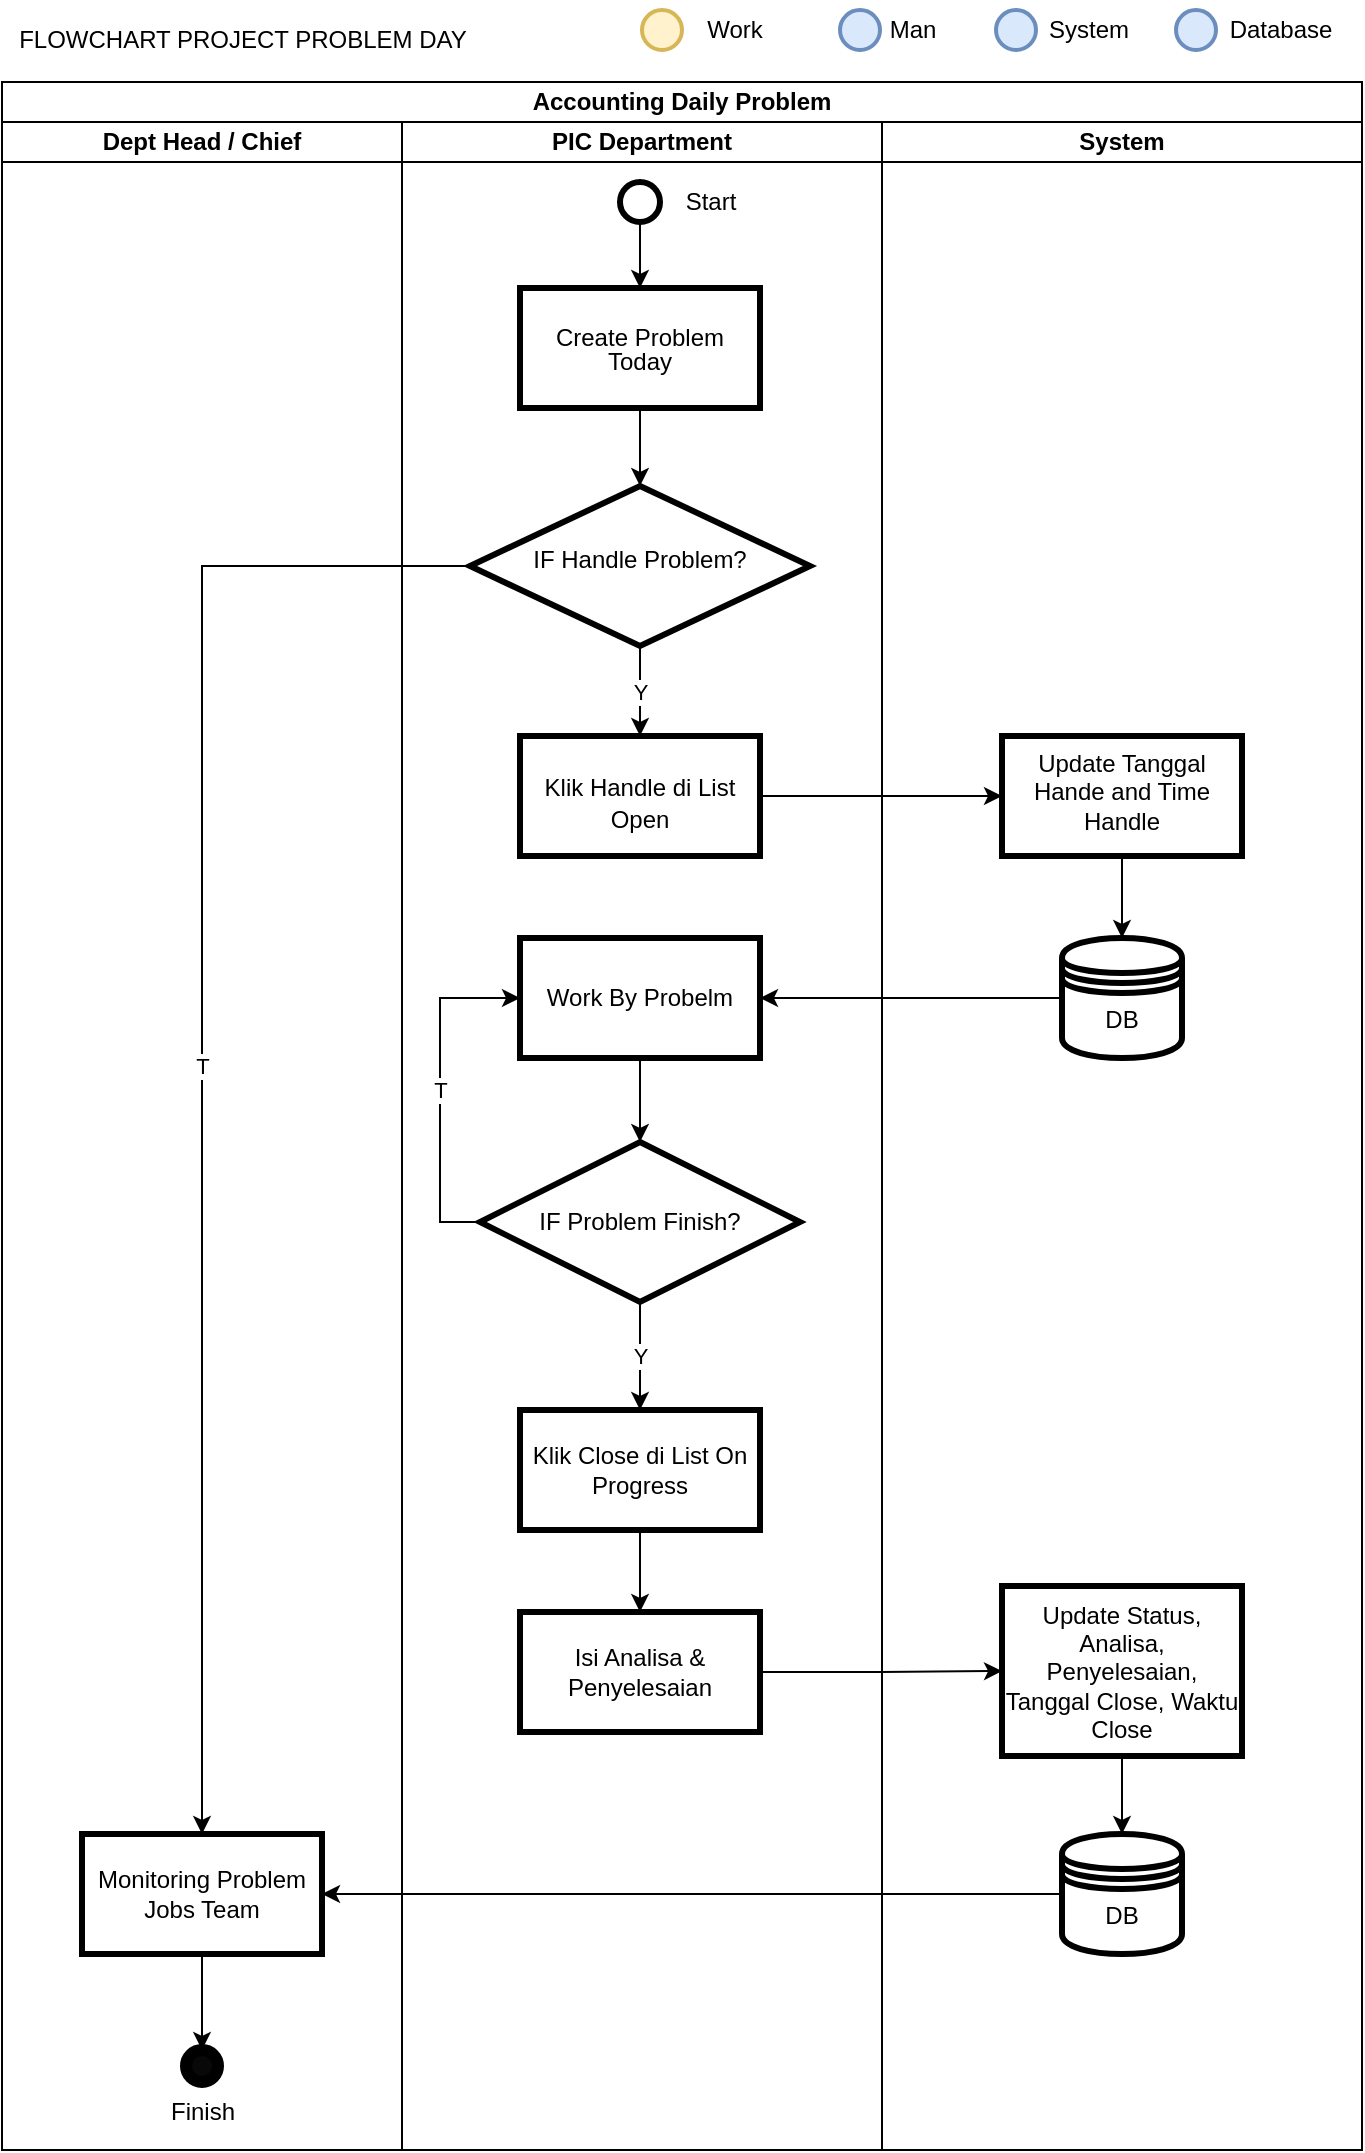 <mxfile version="20.2.1" type="github">
  <diagram id="AZVq3lzHW0-drymZApkU" name="Page-1">
    <mxGraphModel dx="1102" dy="600" grid="1" gridSize="10" guides="1" tooltips="1" connect="1" arrows="1" fold="1" page="1" pageScale="1" pageWidth="827" pageHeight="1169" math="0" shadow="0">
      <root>
        <mxCell id="0" />
        <mxCell id="1" parent="0" />
        <mxCell id="lLMcPlmDv0JlXJ0g5ISU-1" value="Accounting Daily Problem" style="swimlane;childLayout=stackLayout;resizeParent=1;resizeParentMax=0;startSize=20;whiteSpace=wrap;" vertex="1" parent="1">
          <mxGeometry y="46" width="680" height="1034" as="geometry" />
        </mxCell>
        <mxCell id="lLMcPlmDv0JlXJ0g5ISU-2" value="Dept Head / Chief" style="swimlane;startSize=20;whiteSpace=wrap;" vertex="1" parent="lLMcPlmDv0JlXJ0g5ISU-1">
          <mxGeometry y="20" width="200" height="1014" as="geometry" />
        </mxCell>
        <mxCell id="lLMcPlmDv0JlXJ0g5ISU-66" style="edgeStyle=orthogonalEdgeStyle;rounded=0;orthogonalLoop=1;jettySize=auto;html=1;exitX=0.5;exitY=1;exitDx=0;exitDy=0;fontSize=12;" edge="1" parent="lLMcPlmDv0JlXJ0g5ISU-2" source="lLMcPlmDv0JlXJ0g5ISU-52" target="lLMcPlmDv0JlXJ0g5ISU-65">
          <mxGeometry relative="1" as="geometry" />
        </mxCell>
        <mxCell id="lLMcPlmDv0JlXJ0g5ISU-52" value="Monitoring Problem Jobs Team" style="whiteSpace=wrap;html=1;rounded=0;shadow=0;glass=0;sketch=0;strokeWidth=3;" vertex="1" parent="lLMcPlmDv0JlXJ0g5ISU-2">
          <mxGeometry x="40" y="856" width="120" height="60" as="geometry" />
        </mxCell>
        <mxCell id="lLMcPlmDv0JlXJ0g5ISU-65" value="" style="verticalLabelPosition=bottom;verticalAlign=top;html=1;shape=mxgraph.flowchart.on-page_reference;rounded=0;shadow=0;glass=0;sketch=0;fontSize=12;strokeWidth=6;fillColor=#080808;" vertex="1" parent="lLMcPlmDv0JlXJ0g5ISU-2">
          <mxGeometry x="92" y="964" width="16" height="16" as="geometry" />
        </mxCell>
        <mxCell id="lLMcPlmDv0JlXJ0g5ISU-67" value="Finish" style="text;html=1;align=center;verticalAlign=middle;resizable=0;points=[];autosize=1;strokeColor=none;fillColor=none;fontSize=12;" vertex="1" parent="lLMcPlmDv0JlXJ0g5ISU-2">
          <mxGeometry x="70" y="980" width="60" height="30" as="geometry" />
        </mxCell>
        <mxCell id="lLMcPlmDv0JlXJ0g5ISU-3" value="PIC Department" style="swimlane;startSize=20;whiteSpace=wrap;" vertex="1" parent="lLMcPlmDv0JlXJ0g5ISU-1">
          <mxGeometry x="200" y="20" width="240" height="1014" as="geometry" />
        </mxCell>
        <mxCell id="lLMcPlmDv0JlXJ0g5ISU-14" value="" style="edgeStyle=orthogonalEdgeStyle;rounded=0;orthogonalLoop=1;jettySize=auto;html=1;" edge="1" parent="lLMcPlmDv0JlXJ0g5ISU-3" source="lLMcPlmDv0JlXJ0g5ISU-8" target="lLMcPlmDv0JlXJ0g5ISU-13">
          <mxGeometry relative="1" as="geometry" />
        </mxCell>
        <mxCell id="lLMcPlmDv0JlXJ0g5ISU-8" value="" style="verticalLabelPosition=bottom;verticalAlign=top;html=1;shape=mxgraph.flowchart.on-page_reference;strokeWidth=3;whiteSpace=wrap;" vertex="1" parent="lLMcPlmDv0JlXJ0g5ISU-3">
          <mxGeometry x="109" y="30" width="20" height="20" as="geometry" />
        </mxCell>
        <mxCell id="lLMcPlmDv0JlXJ0g5ISU-16" value="" style="edgeStyle=orthogonalEdgeStyle;rounded=0;orthogonalLoop=1;jettySize=auto;html=1;" edge="1" parent="lLMcPlmDv0JlXJ0g5ISU-3" source="lLMcPlmDv0JlXJ0g5ISU-13" target="lLMcPlmDv0JlXJ0g5ISU-15">
          <mxGeometry relative="1" as="geometry" />
        </mxCell>
        <mxCell id="lLMcPlmDv0JlXJ0g5ISU-13" value="&lt;p style=&quot;line-height: 1;&quot;&gt;Create Problem Today&lt;br&gt;&lt;/p&gt;" style="html=1;verticalAlign=top;strokeWidth=3;whiteSpace=wrap;" vertex="1" parent="lLMcPlmDv0JlXJ0g5ISU-3">
          <mxGeometry x="59" y="83" width="120" height="60" as="geometry" />
        </mxCell>
        <mxCell id="lLMcPlmDv0JlXJ0g5ISU-25" value="Y" style="edgeStyle=orthogonalEdgeStyle;rounded=0;orthogonalLoop=1;jettySize=auto;html=1;" edge="1" parent="lLMcPlmDv0JlXJ0g5ISU-3" source="lLMcPlmDv0JlXJ0g5ISU-15" target="lLMcPlmDv0JlXJ0g5ISU-24">
          <mxGeometry relative="1" as="geometry" />
        </mxCell>
        <mxCell id="lLMcPlmDv0JlXJ0g5ISU-15" value="&lt;div&gt;&lt;br&gt;&lt;/div&gt;&lt;div style=&quot;line-height: 2.8;&quot;&gt;IF Handle Problem?&lt;br&gt;&lt;/div&gt;&lt;p&gt;&lt;/p&gt;&lt;p&gt;&lt;/p&gt;" style="rhombus;html=1;verticalAlign=top;strokeWidth=3;whiteSpace=wrap;" vertex="1" parent="lLMcPlmDv0JlXJ0g5ISU-3">
          <mxGeometry x="34" y="182" width="170" height="80" as="geometry" />
        </mxCell>
        <mxCell id="lLMcPlmDv0JlXJ0g5ISU-24" value="&lt;p style=&quot;line-height: 1.3;&quot;&gt;Klik Handle di List Open&lt;br&gt;&lt;/p&gt;" style="html=1;verticalAlign=top;strokeWidth=3;whiteSpace=wrap;" vertex="1" parent="lLMcPlmDv0JlXJ0g5ISU-3">
          <mxGeometry x="59" y="307" width="120" height="60" as="geometry" />
        </mxCell>
        <mxCell id="lLMcPlmDv0JlXJ0g5ISU-40" value="" style="edgeStyle=orthogonalEdgeStyle;rounded=0;orthogonalLoop=1;jettySize=auto;html=1;" edge="1" parent="lLMcPlmDv0JlXJ0g5ISU-3" source="lLMcPlmDv0JlXJ0g5ISU-37" target="lLMcPlmDv0JlXJ0g5ISU-39">
          <mxGeometry relative="1" as="geometry" />
        </mxCell>
        <mxCell id="lLMcPlmDv0JlXJ0g5ISU-37" value="Work By Probelm" style="whiteSpace=wrap;html=1;rounded=0;shadow=0;glass=0;sketch=0;strokeWidth=3;" vertex="1" parent="lLMcPlmDv0JlXJ0g5ISU-3">
          <mxGeometry x="59" y="408" width="120" height="60" as="geometry" />
        </mxCell>
        <mxCell id="lLMcPlmDv0JlXJ0g5ISU-42" value="Y" style="edgeStyle=orthogonalEdgeStyle;rounded=0;orthogonalLoop=1;jettySize=auto;html=1;" edge="1" parent="lLMcPlmDv0JlXJ0g5ISU-3" source="lLMcPlmDv0JlXJ0g5ISU-39" target="lLMcPlmDv0JlXJ0g5ISU-41">
          <mxGeometry relative="1" as="geometry" />
        </mxCell>
        <mxCell id="lLMcPlmDv0JlXJ0g5ISU-45" value="T" style="edgeStyle=orthogonalEdgeStyle;rounded=0;orthogonalLoop=1;jettySize=auto;html=1;entryX=0;entryY=0.5;entryDx=0;entryDy=0;" edge="1" parent="lLMcPlmDv0JlXJ0g5ISU-3" source="lLMcPlmDv0JlXJ0g5ISU-39" target="lLMcPlmDv0JlXJ0g5ISU-37">
          <mxGeometry relative="1" as="geometry">
            <Array as="points">
              <mxPoint x="19" y="550" />
              <mxPoint x="19" y="438" />
            </Array>
          </mxGeometry>
        </mxCell>
        <mxCell id="lLMcPlmDv0JlXJ0g5ISU-39" value="IF Problem Finish?" style="rhombus;whiteSpace=wrap;html=1;rounded=0;shadow=0;glass=0;sketch=0;strokeWidth=3;" vertex="1" parent="lLMcPlmDv0JlXJ0g5ISU-3">
          <mxGeometry x="39" y="510" width="160" height="80" as="geometry" />
        </mxCell>
        <mxCell id="lLMcPlmDv0JlXJ0g5ISU-44" value="" style="edgeStyle=orthogonalEdgeStyle;rounded=0;orthogonalLoop=1;jettySize=auto;html=1;" edge="1" parent="lLMcPlmDv0JlXJ0g5ISU-3" source="lLMcPlmDv0JlXJ0g5ISU-41" target="lLMcPlmDv0JlXJ0g5ISU-43">
          <mxGeometry relative="1" as="geometry" />
        </mxCell>
        <mxCell id="lLMcPlmDv0JlXJ0g5ISU-41" value="Klik Close di List On Progress" style="whiteSpace=wrap;html=1;rounded=0;shadow=0;glass=0;sketch=0;strokeWidth=3;" vertex="1" parent="lLMcPlmDv0JlXJ0g5ISU-3">
          <mxGeometry x="59" y="644" width="120" height="60" as="geometry" />
        </mxCell>
        <mxCell id="lLMcPlmDv0JlXJ0g5ISU-43" value="Isi Analisa &amp;amp; Penyelesaian" style="whiteSpace=wrap;html=1;rounded=0;shadow=0;glass=0;sketch=0;strokeWidth=3;" vertex="1" parent="lLMcPlmDv0JlXJ0g5ISU-3">
          <mxGeometry x="59" y="745" width="120" height="60" as="geometry" />
        </mxCell>
        <mxCell id="lLMcPlmDv0JlXJ0g5ISU-68" value="Start" style="text;html=1;align=center;verticalAlign=middle;resizable=0;points=[];autosize=1;strokeColor=none;fillColor=none;fontSize=12;" vertex="1" parent="lLMcPlmDv0JlXJ0g5ISU-3">
          <mxGeometry x="129" y="25" width="50" height="30" as="geometry" />
        </mxCell>
        <mxCell id="lLMcPlmDv0JlXJ0g5ISU-34" value="" style="edgeStyle=orthogonalEdgeStyle;rounded=0;orthogonalLoop=1;jettySize=auto;html=1;" edge="1" parent="lLMcPlmDv0JlXJ0g5ISU-1" source="lLMcPlmDv0JlXJ0g5ISU-24" target="lLMcPlmDv0JlXJ0g5ISU-33">
          <mxGeometry relative="1" as="geometry" />
        </mxCell>
        <mxCell id="lLMcPlmDv0JlXJ0g5ISU-38" value="" style="edgeStyle=orthogonalEdgeStyle;rounded=0;orthogonalLoop=1;jettySize=auto;html=1;" edge="1" parent="lLMcPlmDv0JlXJ0g5ISU-1" source="lLMcPlmDv0JlXJ0g5ISU-35" target="lLMcPlmDv0JlXJ0g5ISU-37">
          <mxGeometry relative="1" as="geometry" />
        </mxCell>
        <mxCell id="lLMcPlmDv0JlXJ0g5ISU-49" value="" style="edgeStyle=orthogonalEdgeStyle;rounded=0;orthogonalLoop=1;jettySize=auto;html=1;" edge="1" parent="lLMcPlmDv0JlXJ0g5ISU-1" source="lLMcPlmDv0JlXJ0g5ISU-43" target="lLMcPlmDv0JlXJ0g5ISU-48">
          <mxGeometry relative="1" as="geometry" />
        </mxCell>
        <mxCell id="lLMcPlmDv0JlXJ0g5ISU-4" value="System" style="swimlane;startSize=20;whiteSpace=wrap;" vertex="1" parent="lLMcPlmDv0JlXJ0g5ISU-1">
          <mxGeometry x="440" y="20" width="240" height="1014" as="geometry" />
        </mxCell>
        <mxCell id="lLMcPlmDv0JlXJ0g5ISU-36" style="edgeStyle=orthogonalEdgeStyle;rounded=0;orthogonalLoop=1;jettySize=auto;html=1;" edge="1" parent="lLMcPlmDv0JlXJ0g5ISU-4" source="lLMcPlmDv0JlXJ0g5ISU-33" target="lLMcPlmDv0JlXJ0g5ISU-35">
          <mxGeometry relative="1" as="geometry" />
        </mxCell>
        <mxCell id="lLMcPlmDv0JlXJ0g5ISU-33" value="Update Tanggal Hande and Time Handle" style="whiteSpace=wrap;html=1;verticalAlign=top;strokeWidth=3;" vertex="1" parent="lLMcPlmDv0JlXJ0g5ISU-4">
          <mxGeometry x="60" y="307" width="120" height="60" as="geometry" />
        </mxCell>
        <mxCell id="lLMcPlmDv0JlXJ0g5ISU-35" value="DB" style="shape=datastore;whiteSpace=wrap;html=1;rounded=0;shadow=0;glass=0;sketch=0;strokeWidth=3;" vertex="1" parent="lLMcPlmDv0JlXJ0g5ISU-4">
          <mxGeometry x="90" y="408" width="60" height="60" as="geometry" />
        </mxCell>
        <mxCell id="lLMcPlmDv0JlXJ0g5ISU-51" style="edgeStyle=orthogonalEdgeStyle;rounded=0;orthogonalLoop=1;jettySize=auto;html=1;exitX=0.5;exitY=1;exitDx=0;exitDy=0;entryX=0.5;entryY=0;entryDx=0;entryDy=0;" edge="1" parent="lLMcPlmDv0JlXJ0g5ISU-4" source="lLMcPlmDv0JlXJ0g5ISU-48" target="lLMcPlmDv0JlXJ0g5ISU-50">
          <mxGeometry relative="1" as="geometry" />
        </mxCell>
        <mxCell id="lLMcPlmDv0JlXJ0g5ISU-48" value="Update Status, Analisa, Penyelesaian, Tanggal Close, Waktu Close" style="whiteSpace=wrap;html=1;rounded=0;shadow=0;glass=0;sketch=0;strokeWidth=3;" vertex="1" parent="lLMcPlmDv0JlXJ0g5ISU-4">
          <mxGeometry x="60" y="732" width="120" height="85" as="geometry" />
        </mxCell>
        <mxCell id="lLMcPlmDv0JlXJ0g5ISU-50" value="DB" style="shape=datastore;whiteSpace=wrap;html=1;rounded=0;shadow=0;glass=0;sketch=0;strokeWidth=3;" vertex="1" parent="lLMcPlmDv0JlXJ0g5ISU-4">
          <mxGeometry x="90" y="856" width="60" height="60" as="geometry" />
        </mxCell>
        <mxCell id="lLMcPlmDv0JlXJ0g5ISU-53" value="" style="edgeStyle=orthogonalEdgeStyle;rounded=0;orthogonalLoop=1;jettySize=auto;html=1;" edge="1" parent="lLMcPlmDv0JlXJ0g5ISU-1" source="lLMcPlmDv0JlXJ0g5ISU-50" target="lLMcPlmDv0JlXJ0g5ISU-52">
          <mxGeometry relative="1" as="geometry" />
        </mxCell>
        <mxCell id="lLMcPlmDv0JlXJ0g5ISU-54" value="T" style="edgeStyle=orthogonalEdgeStyle;rounded=0;orthogonalLoop=1;jettySize=auto;html=1;exitX=0;exitY=0.5;exitDx=0;exitDy=0;entryX=0.5;entryY=0;entryDx=0;entryDy=0;" edge="1" parent="lLMcPlmDv0JlXJ0g5ISU-1" source="lLMcPlmDv0JlXJ0g5ISU-15" target="lLMcPlmDv0JlXJ0g5ISU-52">
          <mxGeometry relative="1" as="geometry" />
        </mxCell>
        <mxCell id="lLMcPlmDv0JlXJ0g5ISU-69" value="FLOWCHART PROJECT PROBLEM DAY" style="text;html=1;align=center;verticalAlign=middle;resizable=0;points=[];autosize=1;strokeColor=none;fillColor=none;fontSize=12;" vertex="1" parent="1">
          <mxGeometry y="10" width="240" height="30" as="geometry" />
        </mxCell>
        <mxCell id="lLMcPlmDv0JlXJ0g5ISU-70" value="" style="verticalLabelPosition=bottom;verticalAlign=top;html=1;shape=mxgraph.flowchart.on-page_reference;strokeWidth=2;whiteSpace=wrap;fillColor=#dae8fc;strokeColor=#6c8ebf;" vertex="1" parent="1">
          <mxGeometry x="419" y="10" width="20" height="20" as="geometry" />
        </mxCell>
        <mxCell id="lLMcPlmDv0JlXJ0g5ISU-73" value="Man" style="text;html=1;align=center;verticalAlign=middle;resizable=0;points=[];autosize=1;strokeColor=none;fillColor=none;fontSize=12;" vertex="1" parent="1">
          <mxGeometry x="430" y="5" width="50" height="30" as="geometry" />
        </mxCell>
        <mxCell id="lLMcPlmDv0JlXJ0g5ISU-74" value="" style="verticalLabelPosition=bottom;verticalAlign=top;html=1;shape=mxgraph.flowchart.on-page_reference;strokeWidth=2;whiteSpace=wrap;fillColor=#dae8fc;strokeColor=#6c8ebf;" vertex="1" parent="1">
          <mxGeometry x="497" y="10" width="20" height="20" as="geometry" />
        </mxCell>
        <mxCell id="lLMcPlmDv0JlXJ0g5ISU-75" value="System" style="text;html=1;align=center;verticalAlign=middle;resizable=0;points=[];autosize=1;strokeColor=none;fillColor=none;fontSize=12;" vertex="1" parent="1">
          <mxGeometry x="513" y="5" width="60" height="30" as="geometry" />
        </mxCell>
        <mxCell id="lLMcPlmDv0JlXJ0g5ISU-76" value="" style="verticalLabelPosition=bottom;verticalAlign=top;html=1;shape=mxgraph.flowchart.on-page_reference;strokeWidth=2;whiteSpace=wrap;fillColor=#dae8fc;strokeColor=#6c8ebf;" vertex="1" parent="1">
          <mxGeometry x="587" y="10" width="20" height="20" as="geometry" />
        </mxCell>
        <mxCell id="lLMcPlmDv0JlXJ0g5ISU-77" value="Database" style="text;html=1;align=center;verticalAlign=middle;resizable=0;points=[];autosize=1;strokeColor=none;fillColor=none;fontSize=12;" vertex="1" parent="1">
          <mxGeometry x="599" y="5" width="80" height="30" as="geometry" />
        </mxCell>
        <mxCell id="lLMcPlmDv0JlXJ0g5ISU-79" value="" style="verticalLabelPosition=bottom;verticalAlign=top;html=1;shape=mxgraph.flowchart.on-page_reference;strokeWidth=2;whiteSpace=wrap;fillColor=#fff2cc;strokeColor=#d6b656;" vertex="1" parent="1">
          <mxGeometry x="320" y="10" width="20" height="20" as="geometry" />
        </mxCell>
        <mxCell id="lLMcPlmDv0JlXJ0g5ISU-80" value="Work" style="text;html=1;align=center;verticalAlign=middle;resizable=0;points=[];autosize=1;strokeColor=none;fillColor=none;fontSize=12;" vertex="1" parent="1">
          <mxGeometry x="341" y="5" width="50" height="30" as="geometry" />
        </mxCell>
      </root>
    </mxGraphModel>
  </diagram>
</mxfile>
